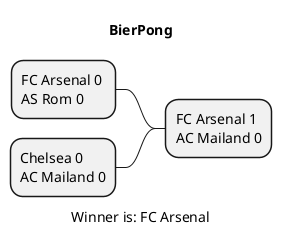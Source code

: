 @startmindmap BierPong.png
title BierPong

- FC Arsenal 1 \nAC Mailand 0

-- FC Arsenal 0 \nAS Rom 0

-- Chelsea 0 \nAC Mailand 0
caption Winner is: FC Arsenal
@endmindmap
